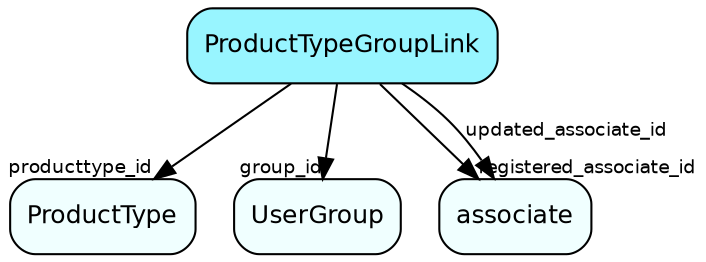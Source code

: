 digraph ProductTypeGroupLink  {
node [shape = box style="rounded, filled" fontname = "Helvetica" fontsize = "12" ]
edge [fontname = "Helvetica" fontsize = "9"]

ProductTypeGroupLink[fillcolor = "cadetblue1"]
ProductType[fillcolor = "azure1"]
UserGroup[fillcolor = "azure1"]
associate[fillcolor = "azure1"]
ProductTypeGroupLink -> ProductType [headlabel = "producttype_id"]
ProductTypeGroupLink -> UserGroup [headlabel = "group_id"]
ProductTypeGroupLink -> associate [headlabel = "registered_associate_id"]
ProductTypeGroupLink -> associate [label = "updated_associate_id"]
}
